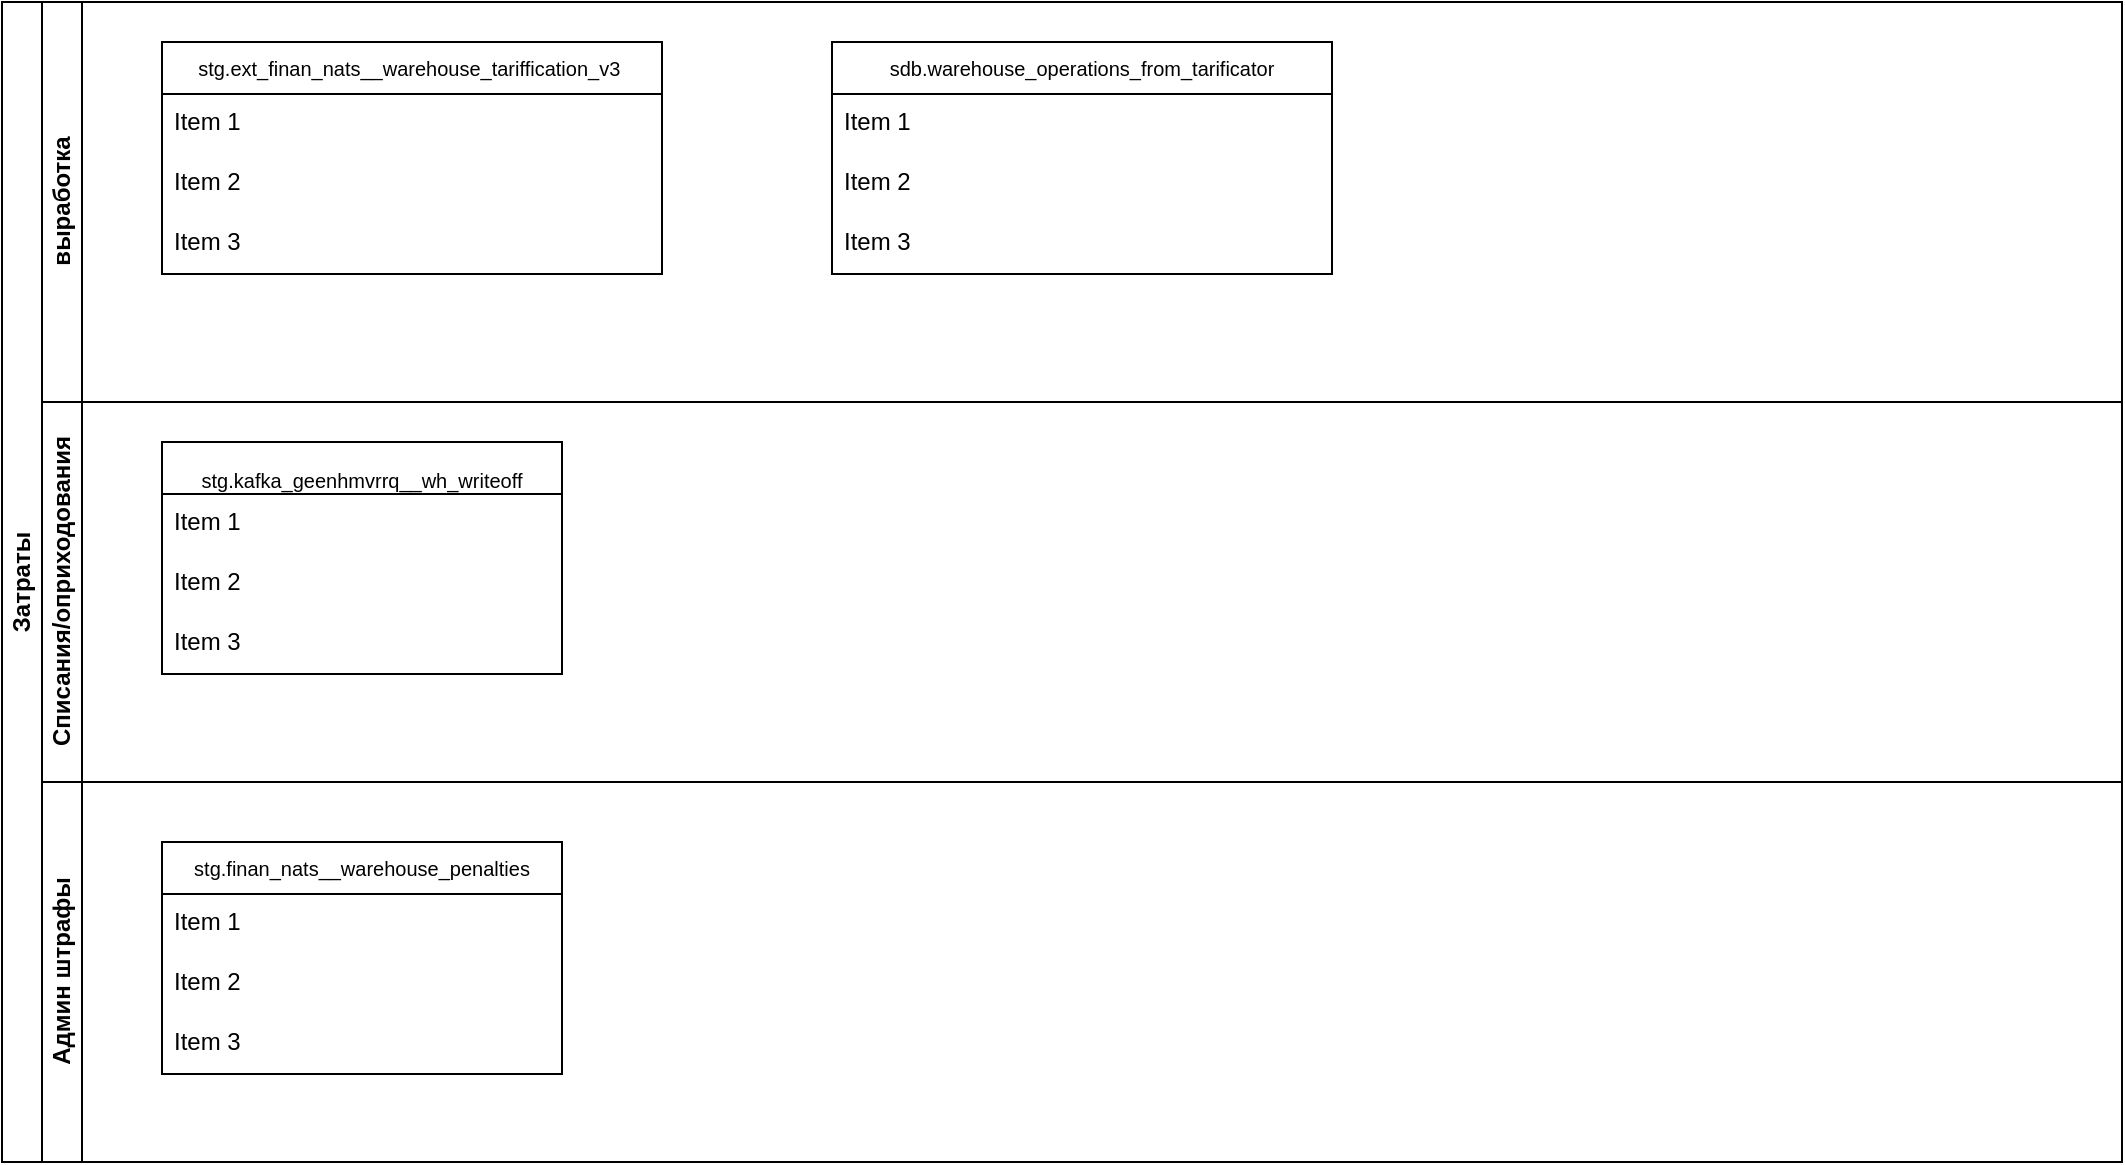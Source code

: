 <mxfile version="24.5.2" type="github">
  <diagram id="R2lEEEUBdFMjLlhIrx00" name="Page-1">
    <mxGraphModel dx="1002" dy="575" grid="1" gridSize="10" guides="1" tooltips="1" connect="1" arrows="1" fold="1" page="1" pageScale="1" pageWidth="850" pageHeight="1100" math="0" shadow="0" extFonts="Permanent Marker^https://fonts.googleapis.com/css?family=Permanent+Marker">
      <root>
        <mxCell id="0" />
        <mxCell id="1" parent="0" />
        <mxCell id="K0GeAyiJw5N1-BAhrHhz-19" value="Затраты" style="swimlane;html=1;childLayout=stackLayout;resizeParent=1;resizeParentMax=0;horizontal=0;startSize=20;horizontalStack=0;whiteSpace=wrap;" vertex="1" parent="1">
          <mxGeometry x="120" y="20" width="1060" height="580" as="geometry" />
        </mxCell>
        <mxCell id="K0GeAyiJw5N1-BAhrHhz-20" value="выработка" style="swimlane;html=1;startSize=20;horizontal=0;" vertex="1" parent="K0GeAyiJw5N1-BAhrHhz-19">
          <mxGeometry x="20" width="1040" height="200" as="geometry" />
        </mxCell>
        <mxCell id="K0GeAyiJw5N1-BAhrHhz-23" value="stg.ext_finan_nats__warehouse_tariffication_v3 " style="swimlane;fontStyle=0;childLayout=stackLayout;horizontal=1;startSize=26;horizontalStack=0;resizeParent=1;resizeParentMax=0;resizeLast=0;collapsible=1;marginBottom=0;align=center;fontSize=10;" vertex="1" parent="K0GeAyiJw5N1-BAhrHhz-20">
          <mxGeometry x="60" y="20" width="250" height="116" as="geometry" />
        </mxCell>
        <mxCell id="K0GeAyiJw5N1-BAhrHhz-24" value="Item 1" style="text;strokeColor=none;fillColor=none;spacingLeft=4;spacingRight=4;overflow=hidden;rotatable=0;points=[[0,0.5],[1,0.5]];portConstraint=eastwest;fontSize=12;whiteSpace=wrap;html=1;" vertex="1" parent="K0GeAyiJw5N1-BAhrHhz-23">
          <mxGeometry y="26" width="250" height="30" as="geometry" />
        </mxCell>
        <mxCell id="K0GeAyiJw5N1-BAhrHhz-25" value="Item 2" style="text;strokeColor=none;fillColor=none;spacingLeft=4;spacingRight=4;overflow=hidden;rotatable=0;points=[[0,0.5],[1,0.5]];portConstraint=eastwest;fontSize=12;whiteSpace=wrap;html=1;" vertex="1" parent="K0GeAyiJw5N1-BAhrHhz-23">
          <mxGeometry y="56" width="250" height="30" as="geometry" />
        </mxCell>
        <mxCell id="K0GeAyiJw5N1-BAhrHhz-26" value="Item 3" style="text;strokeColor=none;fillColor=none;spacingLeft=4;spacingRight=4;overflow=hidden;rotatable=0;points=[[0,0.5],[1,0.5]];portConstraint=eastwest;fontSize=12;whiteSpace=wrap;html=1;" vertex="1" parent="K0GeAyiJw5N1-BAhrHhz-23">
          <mxGeometry y="86" width="250" height="30" as="geometry" />
        </mxCell>
        <mxCell id="K0GeAyiJw5N1-BAhrHhz-35" value="sdb.warehouse_operations_from_tarificator" style="swimlane;fontStyle=0;childLayout=stackLayout;horizontal=1;startSize=26;horizontalStack=0;resizeParent=1;resizeParentMax=0;resizeLast=0;collapsible=1;marginBottom=0;align=center;fontSize=10;" vertex="1" parent="K0GeAyiJw5N1-BAhrHhz-20">
          <mxGeometry x="395" y="20" width="250" height="116" as="geometry" />
        </mxCell>
        <mxCell id="K0GeAyiJw5N1-BAhrHhz-36" value="Item 1" style="text;strokeColor=none;fillColor=none;spacingLeft=4;spacingRight=4;overflow=hidden;rotatable=0;points=[[0,0.5],[1,0.5]];portConstraint=eastwest;fontSize=12;whiteSpace=wrap;html=1;" vertex="1" parent="K0GeAyiJw5N1-BAhrHhz-35">
          <mxGeometry y="26" width="250" height="30" as="geometry" />
        </mxCell>
        <mxCell id="K0GeAyiJw5N1-BAhrHhz-37" value="Item 2" style="text;strokeColor=none;fillColor=none;spacingLeft=4;spacingRight=4;overflow=hidden;rotatable=0;points=[[0,0.5],[1,0.5]];portConstraint=eastwest;fontSize=12;whiteSpace=wrap;html=1;" vertex="1" parent="K0GeAyiJw5N1-BAhrHhz-35">
          <mxGeometry y="56" width="250" height="30" as="geometry" />
        </mxCell>
        <mxCell id="K0GeAyiJw5N1-BAhrHhz-38" value="Item 3" style="text;strokeColor=none;fillColor=none;spacingLeft=4;spacingRight=4;overflow=hidden;rotatable=0;points=[[0,0.5],[1,0.5]];portConstraint=eastwest;fontSize=12;whiteSpace=wrap;html=1;" vertex="1" parent="K0GeAyiJw5N1-BAhrHhz-35">
          <mxGeometry y="86" width="250" height="30" as="geometry" />
        </mxCell>
        <mxCell id="K0GeAyiJw5N1-BAhrHhz-21" value="Списания/оприходования" style="swimlane;html=1;startSize=20;horizontal=0;" vertex="1" parent="K0GeAyiJw5N1-BAhrHhz-19">
          <mxGeometry x="20" y="200" width="1040" height="190" as="geometry" />
        </mxCell>
        <mxCell id="K0GeAyiJw5N1-BAhrHhz-27" value="&#xa;  stg.kafka_geenhmvrrq__wh_writeoff" style="swimlane;fontStyle=0;childLayout=stackLayout;horizontal=1;startSize=26;horizontalStack=0;resizeParent=1;resizeParentMax=0;resizeLast=0;collapsible=1;marginBottom=0;align=center;fontSize=10;" vertex="1" parent="K0GeAyiJw5N1-BAhrHhz-21">
          <mxGeometry x="60" y="20" width="200" height="116" as="geometry" />
        </mxCell>
        <mxCell id="K0GeAyiJw5N1-BAhrHhz-28" value="Item 1" style="text;strokeColor=none;fillColor=none;spacingLeft=4;spacingRight=4;overflow=hidden;rotatable=0;points=[[0,0.5],[1,0.5]];portConstraint=eastwest;fontSize=12;whiteSpace=wrap;html=1;" vertex="1" parent="K0GeAyiJw5N1-BAhrHhz-27">
          <mxGeometry y="26" width="200" height="30" as="geometry" />
        </mxCell>
        <mxCell id="K0GeAyiJw5N1-BAhrHhz-29" value="Item 2" style="text;strokeColor=none;fillColor=none;spacingLeft=4;spacingRight=4;overflow=hidden;rotatable=0;points=[[0,0.5],[1,0.5]];portConstraint=eastwest;fontSize=12;whiteSpace=wrap;html=1;" vertex="1" parent="K0GeAyiJw5N1-BAhrHhz-27">
          <mxGeometry y="56" width="200" height="30" as="geometry" />
        </mxCell>
        <mxCell id="K0GeAyiJw5N1-BAhrHhz-30" value="Item 3" style="text;strokeColor=none;fillColor=none;spacingLeft=4;spacingRight=4;overflow=hidden;rotatable=0;points=[[0,0.5],[1,0.5]];portConstraint=eastwest;fontSize=12;whiteSpace=wrap;html=1;" vertex="1" parent="K0GeAyiJw5N1-BAhrHhz-27">
          <mxGeometry y="86" width="200" height="30" as="geometry" />
        </mxCell>
        <mxCell id="K0GeAyiJw5N1-BAhrHhz-22" value="Админ штрафы" style="swimlane;html=1;startSize=20;horizontal=0;" vertex="1" parent="K0GeAyiJw5N1-BAhrHhz-19">
          <mxGeometry x="20" y="390" width="1040" height="190" as="geometry" />
        </mxCell>
        <mxCell id="K0GeAyiJw5N1-BAhrHhz-31" value="&#xa;  stg.finan_nats__warehouse_penalties&#xa;" style="swimlane;fontStyle=0;childLayout=stackLayout;horizontal=1;startSize=26;horizontalStack=0;resizeParent=1;resizeParentMax=0;resizeLast=0;collapsible=1;marginBottom=0;align=center;fontSize=10;" vertex="1" parent="K0GeAyiJw5N1-BAhrHhz-22">
          <mxGeometry x="60" y="30" width="200" height="116" as="geometry" />
        </mxCell>
        <mxCell id="K0GeAyiJw5N1-BAhrHhz-32" value="Item 1" style="text;strokeColor=none;fillColor=none;spacingLeft=4;spacingRight=4;overflow=hidden;rotatable=0;points=[[0,0.5],[1,0.5]];portConstraint=eastwest;fontSize=12;whiteSpace=wrap;html=1;" vertex="1" parent="K0GeAyiJw5N1-BAhrHhz-31">
          <mxGeometry y="26" width="200" height="30" as="geometry" />
        </mxCell>
        <mxCell id="K0GeAyiJw5N1-BAhrHhz-33" value="Item 2" style="text;strokeColor=none;fillColor=none;spacingLeft=4;spacingRight=4;overflow=hidden;rotatable=0;points=[[0,0.5],[1,0.5]];portConstraint=eastwest;fontSize=12;whiteSpace=wrap;html=1;" vertex="1" parent="K0GeAyiJw5N1-BAhrHhz-31">
          <mxGeometry y="56" width="200" height="30" as="geometry" />
        </mxCell>
        <mxCell id="K0GeAyiJw5N1-BAhrHhz-34" value="Item 3" style="text;strokeColor=none;fillColor=none;spacingLeft=4;spacingRight=4;overflow=hidden;rotatable=0;points=[[0,0.5],[1,0.5]];portConstraint=eastwest;fontSize=12;whiteSpace=wrap;html=1;" vertex="1" parent="K0GeAyiJw5N1-BAhrHhz-31">
          <mxGeometry y="86" width="200" height="30" as="geometry" />
        </mxCell>
      </root>
    </mxGraphModel>
  </diagram>
</mxfile>
